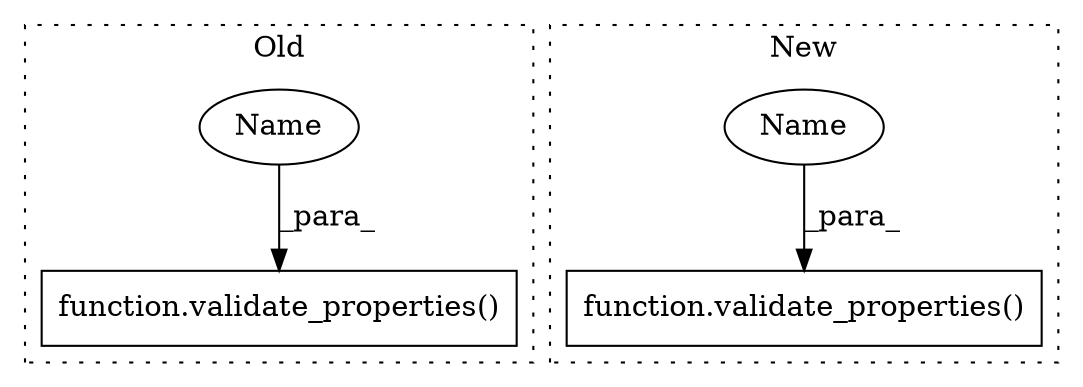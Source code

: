 digraph G {
subgraph cluster0 {
1 [label="function.validate_properties()" a="75" s="2796,2832" l="20,1" shape="box"];
3 [label="Name" a="87" s="2816" l="16" shape="ellipse"];
label = "Old";
style="dotted";
}
subgraph cluster1 {
2 [label="function.validate_properties()" a="75" s="3115,3151" l="20,1" shape="box"];
4 [label="Name" a="87" s="3135" l="16" shape="ellipse"];
label = "New";
style="dotted";
}
3 -> 1 [label="_para_"];
4 -> 2 [label="_para_"];
}
